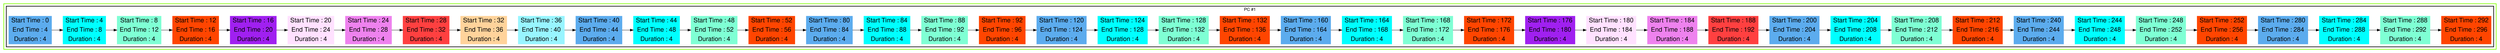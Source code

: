 digraph G {

fontname="Helvetica,Arial,sans-serif"
node [fontname="Helvetica,Arial,sans-serif"]
edge [fontname="Helvetica,Arial,sans-serif"]
graph [rankdir = "LR"];
node [fontsize = "20" shape = "ellipse"];

    subgraph cluster_Mod_0{
        color =chartreuse
        style = bold
        subgraph cluster_0{
           node [style=filled]
           color = black


            "node0" [
               label = "Start Time : 0 | End Time : 4 | Duration : 4"
               shape = "record"
               color = steelblue2
            ]

            "node8" [
               label = "Start Time : 4 | End Time : 8 | Duration : 4"
               shape = "record"
               color = aqua
            ]

            "node16" [
               label = "Start Time : 8 | End Time : 12 | Duration : 4"
               shape = "record"
               color = aquamarine
            ]

            "node24" [
               label = "Start Time : 12 | End Time : 16 | Duration : 4"
               shape = "record"
               color = orangered1
            ]

            "node32" [
               label = "Start Time : 16 | End Time : 20 | Duration : 4"
               shape = "record"
               color = x11purple
            ]

            "node34" [
               label = "Start Time : 20 | End Time : 24 | Duration : 4"
               shape = "record"
               color = thistle1
            ]

            "node36" [
               label = "Start Time : 24 | End Time : 28 | Duration : 4"
               shape = "record"
               color = violet
            ]

            "node38" [
               label = "Start Time : 28 | End Time : 32 | Duration : 4"
               shape = "record"
               color = brown1
            ]

            "node40" [
               label = "Start Time : 32 | End Time : 36 | Duration : 4"
               shape = "record"
               color = burlywood1
            ]

            "node41" [
               label = "Start Time : 36 | End Time : 40 | Duration : 4"
               shape = "record"
               color = cadetblue1
            ]

            "node1" [
               label = "Start Time : 40 | End Time : 44 | Duration : 4"
               shape = "record"
               color = steelblue2
            ]

            "node9" [
               label = "Start Time : 44 | End Time : 48 | Duration : 4"
               shape = "record"
               color = aqua
            ]

            "node17" [
               label = "Start Time : 48 | End Time : 52 | Duration : 4"
               shape = "record"
               color = aquamarine
            ]

            "node25" [
               label = "Start Time : 52 | End Time : 56 | Duration : 4"
               shape = "record"
               color = orangered1
            ]

            "node2" [
               label = "Start Time : 80 | End Time : 84 | Duration : 4"
               shape = "record"
               color = steelblue2
            ]

            "node10" [
               label = "Start Time : 84 | End Time : 88 | Duration : 4"
               shape = "record"
               color = aqua
            ]

            "node18" [
               label = "Start Time : 88 | End Time : 92 | Duration : 4"
               shape = "record"
               color = aquamarine
            ]

            "node26" [
               label = "Start Time : 92 | End Time : 96 | Duration : 4"
               shape = "record"
               color = orangered1
            ]

            "node3" [
               label = "Start Time : 120 | End Time : 124 | Duration : 4"
               shape = "record"
               color = steelblue2
            ]

            "node11" [
               label = "Start Time : 124 | End Time : 128 | Duration : 4"
               shape = "record"
               color = aqua
            ]

            "node19" [
               label = "Start Time : 128 | End Time : 132 | Duration : 4"
               shape = "record"
               color = aquamarine
            ]

            "node27" [
               label = "Start Time : 132 | End Time : 136 | Duration : 4"
               shape = "record"
               color = orangered1
            ]

            "node4" [
               label = "Start Time : 160 | End Time : 164 | Duration : 4"
               shape = "record"
               color = steelblue2
            ]

            "node12" [
               label = "Start Time : 164 | End Time : 168 | Duration : 4"
               shape = "record"
               color = aqua
            ]

            "node20" [
               label = "Start Time : 168 | End Time : 172 | Duration : 4"
               shape = "record"
               color = aquamarine
            ]

            "node28" [
               label = "Start Time : 172 | End Time : 176 | Duration : 4"
               shape = "record"
               color = orangered1
            ]

            "node33" [
               label = "Start Time : 176 | End Time : 180 | Duration : 4"
               shape = "record"
               color = x11purple
            ]

            "node35" [
               label = "Start Time : 180 | End Time : 184 | Duration : 4"
               shape = "record"
               color = thistle1
            ]

            "node37" [
               label = "Start Time : 184 | End Time : 188 | Duration : 4"
               shape = "record"
               color = violet
            ]

            "node39" [
               label = "Start Time : 188 | End Time : 192 | Duration : 4"
               shape = "record"
               color = brown1
            ]

            "node5" [
               label = "Start Time : 200 | End Time : 204 | Duration : 4"
               shape = "record"
               color = steelblue2
            ]

            "node13" [
               label = "Start Time : 204 | End Time : 208 | Duration : 4"
               shape = "record"
               color = aqua
            ]

            "node21" [
               label = "Start Time : 208 | End Time : 212 | Duration : 4"
               shape = "record"
               color = aquamarine
            ]

            "node29" [
               label = "Start Time : 212 | End Time : 216 | Duration : 4"
               shape = "record"
               color = orangered1
            ]

            "node6" [
               label = "Start Time : 240 | End Time : 244 | Duration : 4"
               shape = "record"
               color = steelblue2
            ]

            "node14" [
               label = "Start Time : 244 | End Time : 248 | Duration : 4"
               shape = "record"
               color = aqua
            ]

            "node22" [
               label = "Start Time : 248 | End Time : 252 | Duration : 4"
               shape = "record"
               color = aquamarine
            ]

            "node30" [
               label = "Start Time : 252 | End Time : 256 | Duration : 4"
               shape = "record"
               color = orangered1
            ]

            "node7" [
               label = "Start Time : 280 | End Time : 284 | Duration : 4"
               shape = "record"
               color = steelblue2
            ]

            "node15" [
               label = "Start Time : 284 | End Time : 288 | Duration : 4"
               shape = "record"
               color = aqua
            ]

            "node23" [
               label = "Start Time : 288 | End Time : 292 | Duration : 4"
               shape = "record"
               color = aquamarine
            ]

            "node31" [
               label = "Start Time : 292 | End Time : 296 | Duration : 4"
               shape = "record"
               color = orangered1
            ]

            node0 -> node8 -> node16 -> node24 -> node32 -> node34 -> node36 -> node38 -> node40 -> node41 -> node1 -> node9 -> node17 -> node25 -> node2 -> node10 -> node18 -> node26 -> node3 -> node11 -> node19 -> node27 -> node4 -> node12 -> node20 -> node28 -> node33 -> node35 -> node37 -> node39 -> node5 -> node13 -> node21 -> node29 -> node6 -> node14 -> node22 -> node30 -> node7 -> node15 -> node23 -> node31

            label = "PC #1"

        }
    }




}

